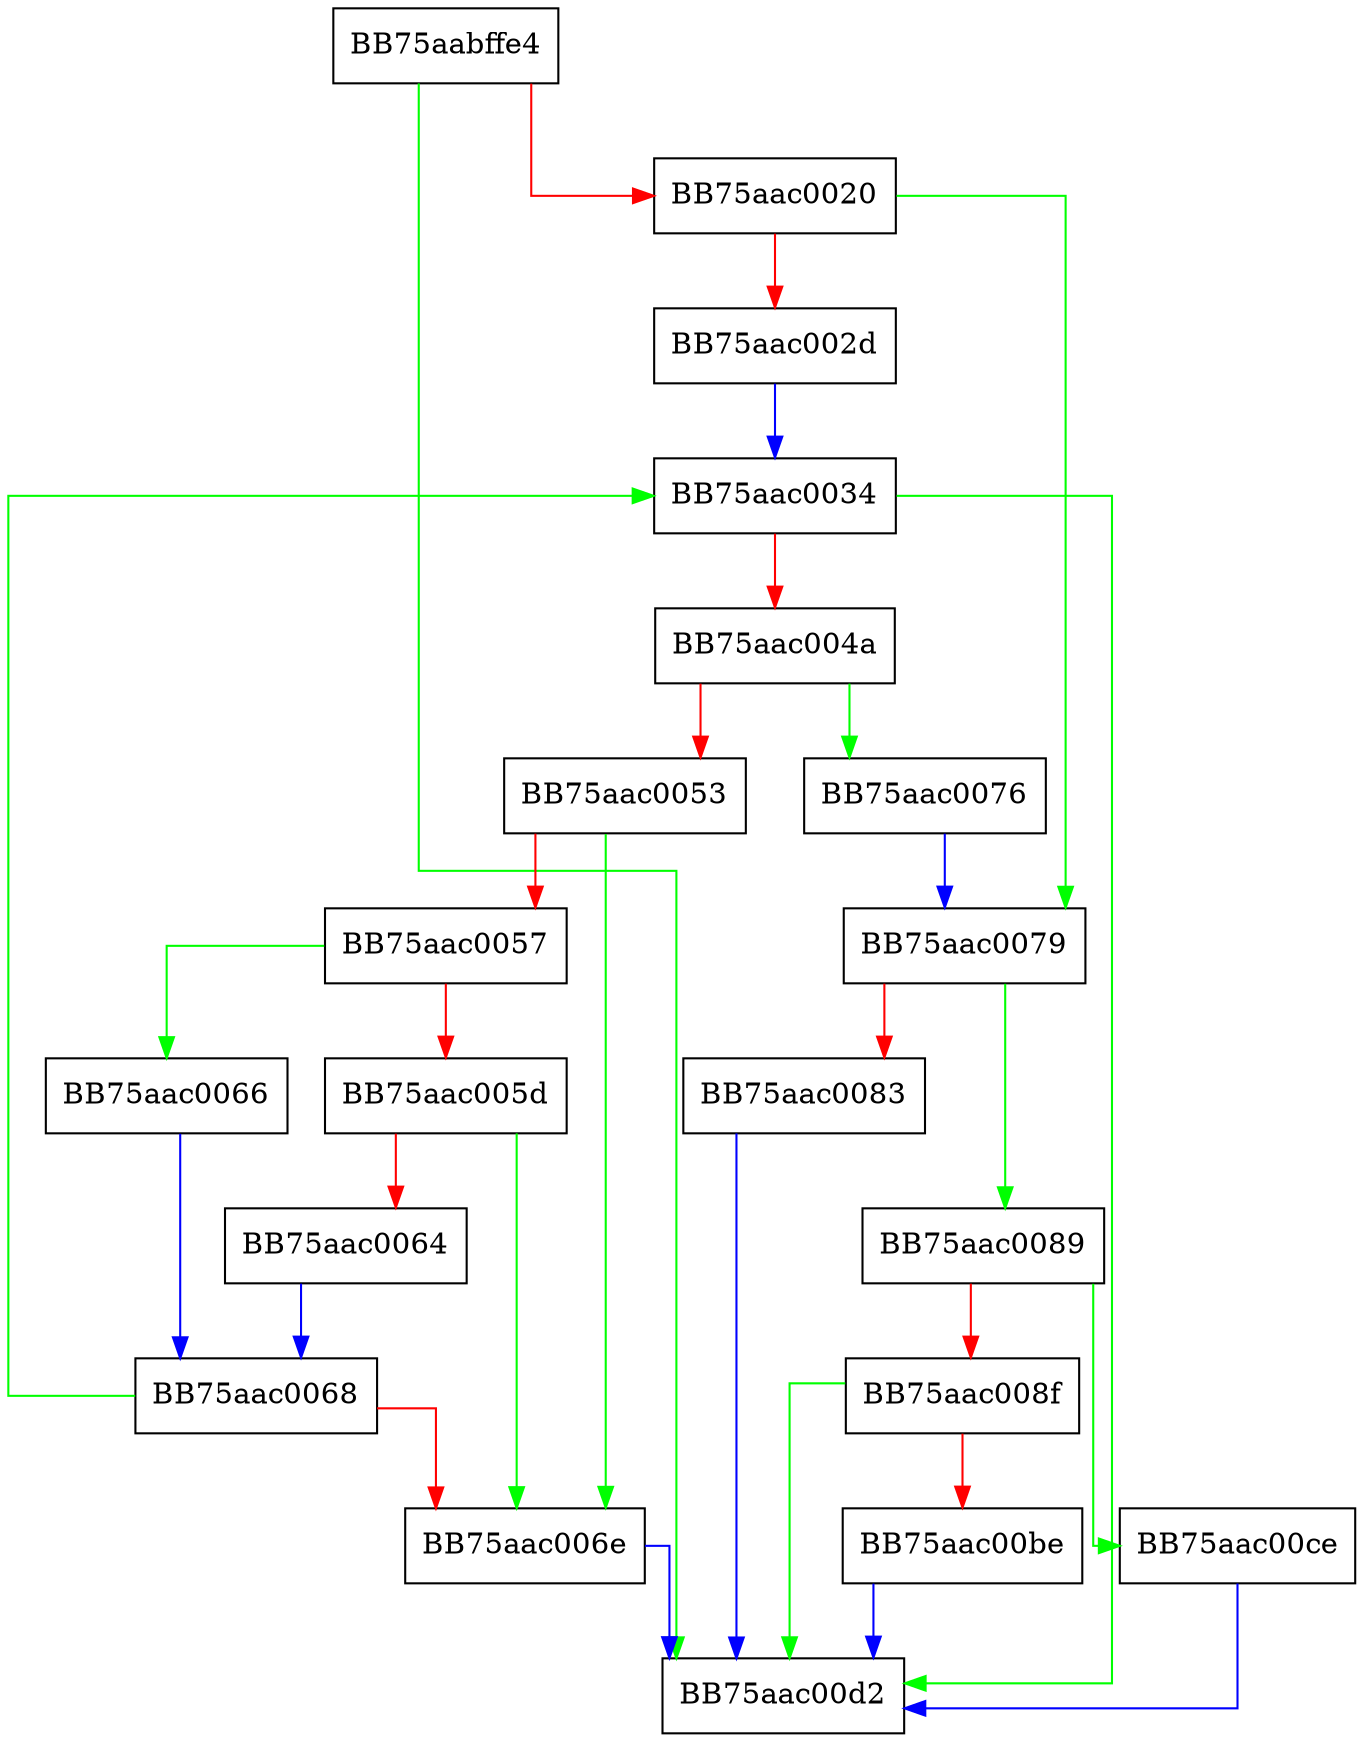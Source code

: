 digraph Decode {
  node [shape="box"];
  graph [splines=ortho];
  BB75aabffe4 -> BB75aac00d2 [color="green"];
  BB75aabffe4 -> BB75aac0020 [color="red"];
  BB75aac0020 -> BB75aac0079 [color="green"];
  BB75aac0020 -> BB75aac002d [color="red"];
  BB75aac002d -> BB75aac0034 [color="blue"];
  BB75aac0034 -> BB75aac00d2 [color="green"];
  BB75aac0034 -> BB75aac004a [color="red"];
  BB75aac004a -> BB75aac0076 [color="green"];
  BB75aac004a -> BB75aac0053 [color="red"];
  BB75aac0053 -> BB75aac006e [color="green"];
  BB75aac0053 -> BB75aac0057 [color="red"];
  BB75aac0057 -> BB75aac0066 [color="green"];
  BB75aac0057 -> BB75aac005d [color="red"];
  BB75aac005d -> BB75aac006e [color="green"];
  BB75aac005d -> BB75aac0064 [color="red"];
  BB75aac0064 -> BB75aac0068 [color="blue"];
  BB75aac0066 -> BB75aac0068 [color="blue"];
  BB75aac0068 -> BB75aac0034 [color="green"];
  BB75aac0068 -> BB75aac006e [color="red"];
  BB75aac006e -> BB75aac00d2 [color="blue"];
  BB75aac0076 -> BB75aac0079 [color="blue"];
  BB75aac0079 -> BB75aac0089 [color="green"];
  BB75aac0079 -> BB75aac0083 [color="red"];
  BB75aac0083 -> BB75aac00d2 [color="blue"];
  BB75aac0089 -> BB75aac00ce [color="green"];
  BB75aac0089 -> BB75aac008f [color="red"];
  BB75aac008f -> BB75aac00d2 [color="green"];
  BB75aac008f -> BB75aac00be [color="red"];
  BB75aac00be -> BB75aac00d2 [color="blue"];
  BB75aac00ce -> BB75aac00d2 [color="blue"];
}